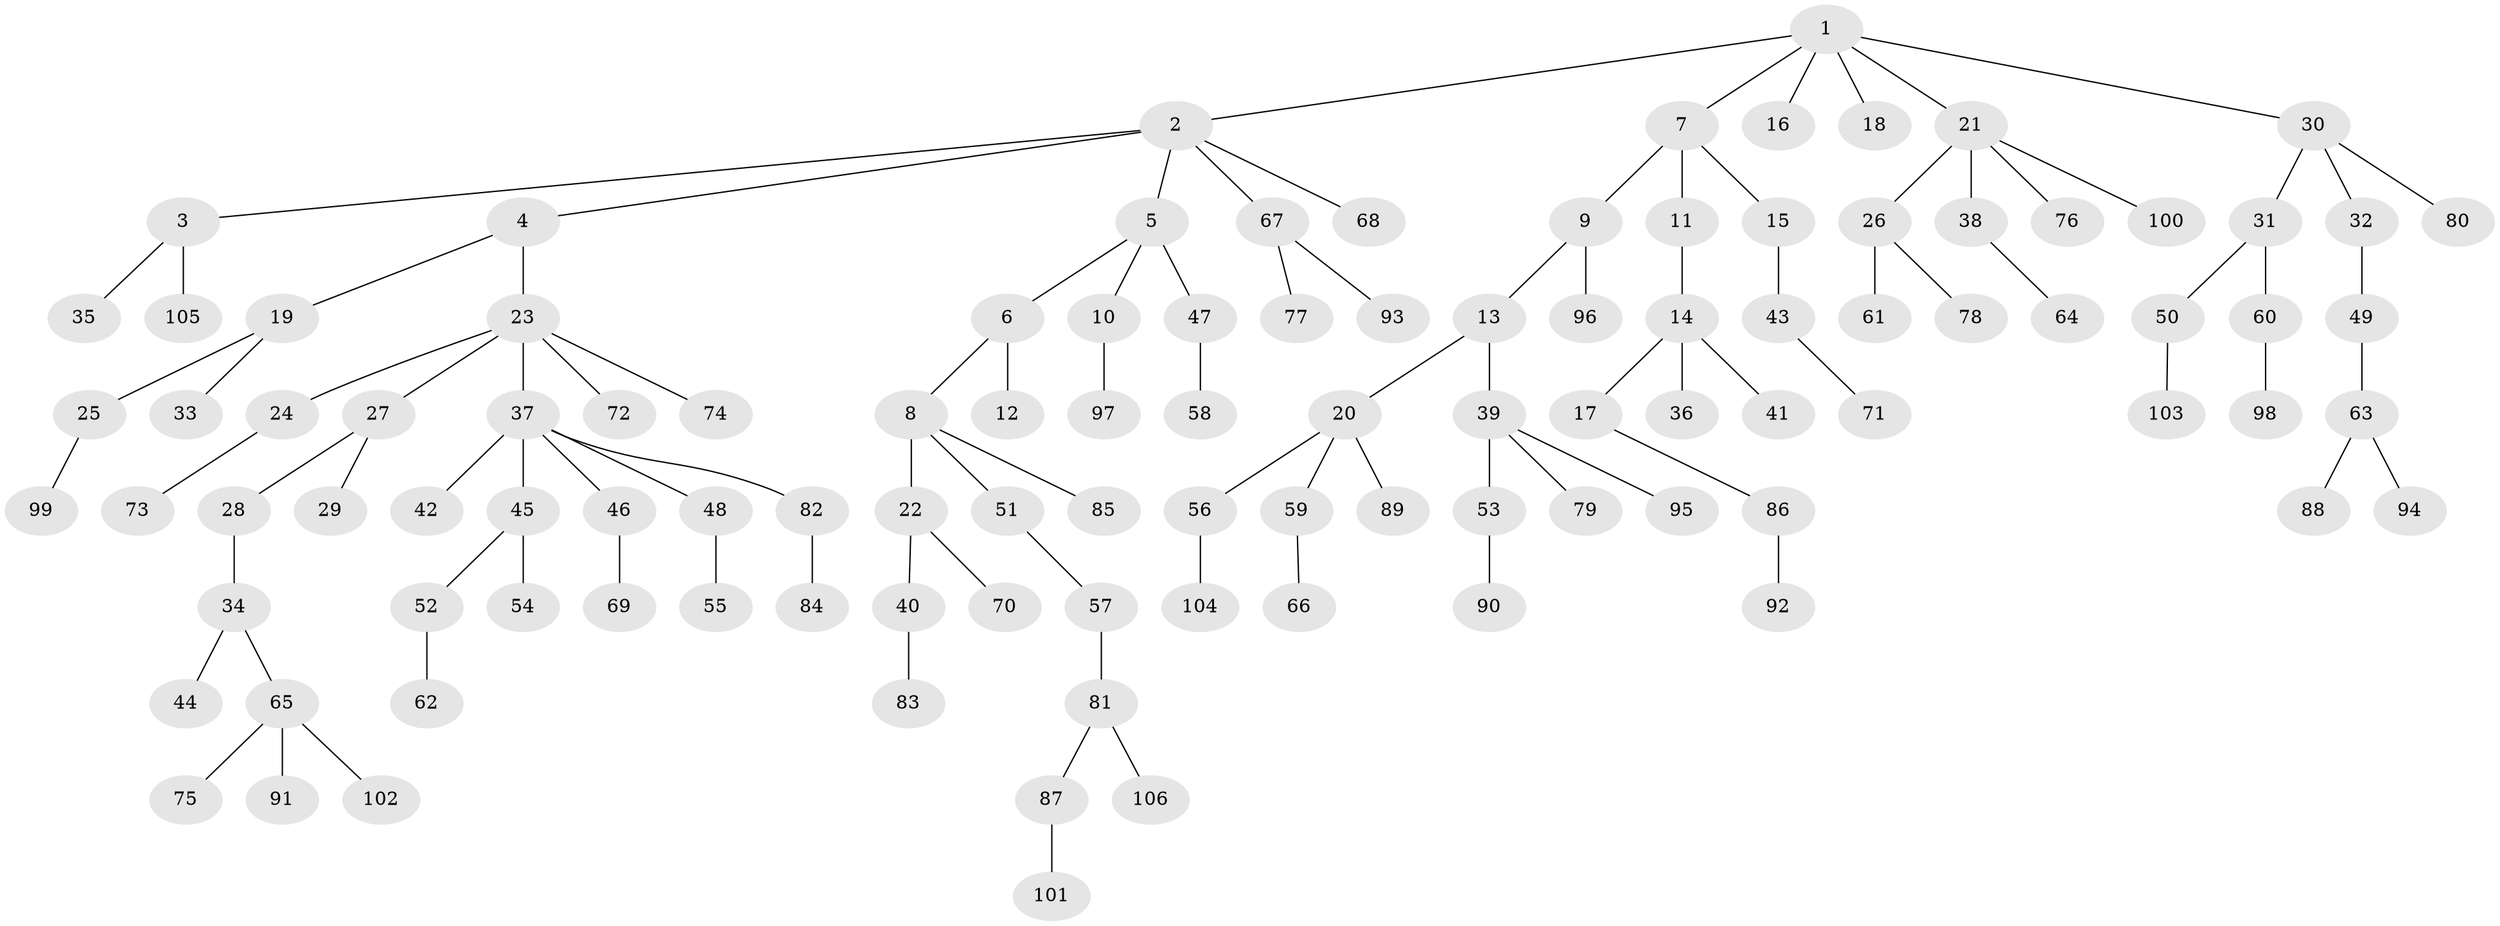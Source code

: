 // coarse degree distribution, {5: 0.04285714285714286, 2: 0.17142857142857143, 3: 0.11428571428571428, 4: 0.08571428571428572, 1: 0.5571428571428572, 6: 0.02857142857142857}
// Generated by graph-tools (version 1.1) at 2025/24/03/03/25 07:24:07]
// undirected, 106 vertices, 105 edges
graph export_dot {
graph [start="1"]
  node [color=gray90,style=filled];
  1;
  2;
  3;
  4;
  5;
  6;
  7;
  8;
  9;
  10;
  11;
  12;
  13;
  14;
  15;
  16;
  17;
  18;
  19;
  20;
  21;
  22;
  23;
  24;
  25;
  26;
  27;
  28;
  29;
  30;
  31;
  32;
  33;
  34;
  35;
  36;
  37;
  38;
  39;
  40;
  41;
  42;
  43;
  44;
  45;
  46;
  47;
  48;
  49;
  50;
  51;
  52;
  53;
  54;
  55;
  56;
  57;
  58;
  59;
  60;
  61;
  62;
  63;
  64;
  65;
  66;
  67;
  68;
  69;
  70;
  71;
  72;
  73;
  74;
  75;
  76;
  77;
  78;
  79;
  80;
  81;
  82;
  83;
  84;
  85;
  86;
  87;
  88;
  89;
  90;
  91;
  92;
  93;
  94;
  95;
  96;
  97;
  98;
  99;
  100;
  101;
  102;
  103;
  104;
  105;
  106;
  1 -- 2;
  1 -- 7;
  1 -- 16;
  1 -- 18;
  1 -- 21;
  1 -- 30;
  2 -- 3;
  2 -- 4;
  2 -- 5;
  2 -- 67;
  2 -- 68;
  3 -- 35;
  3 -- 105;
  4 -- 19;
  4 -- 23;
  5 -- 6;
  5 -- 10;
  5 -- 47;
  6 -- 8;
  6 -- 12;
  7 -- 9;
  7 -- 11;
  7 -- 15;
  8 -- 22;
  8 -- 51;
  8 -- 85;
  9 -- 13;
  9 -- 96;
  10 -- 97;
  11 -- 14;
  13 -- 20;
  13 -- 39;
  14 -- 17;
  14 -- 36;
  14 -- 41;
  15 -- 43;
  17 -- 86;
  19 -- 25;
  19 -- 33;
  20 -- 56;
  20 -- 59;
  20 -- 89;
  21 -- 26;
  21 -- 38;
  21 -- 76;
  21 -- 100;
  22 -- 40;
  22 -- 70;
  23 -- 24;
  23 -- 27;
  23 -- 37;
  23 -- 72;
  23 -- 74;
  24 -- 73;
  25 -- 99;
  26 -- 61;
  26 -- 78;
  27 -- 28;
  27 -- 29;
  28 -- 34;
  30 -- 31;
  30 -- 32;
  30 -- 80;
  31 -- 50;
  31 -- 60;
  32 -- 49;
  34 -- 44;
  34 -- 65;
  37 -- 42;
  37 -- 45;
  37 -- 46;
  37 -- 48;
  37 -- 82;
  38 -- 64;
  39 -- 53;
  39 -- 79;
  39 -- 95;
  40 -- 83;
  43 -- 71;
  45 -- 52;
  45 -- 54;
  46 -- 69;
  47 -- 58;
  48 -- 55;
  49 -- 63;
  50 -- 103;
  51 -- 57;
  52 -- 62;
  53 -- 90;
  56 -- 104;
  57 -- 81;
  59 -- 66;
  60 -- 98;
  63 -- 88;
  63 -- 94;
  65 -- 75;
  65 -- 91;
  65 -- 102;
  67 -- 77;
  67 -- 93;
  81 -- 87;
  81 -- 106;
  82 -- 84;
  86 -- 92;
  87 -- 101;
}
